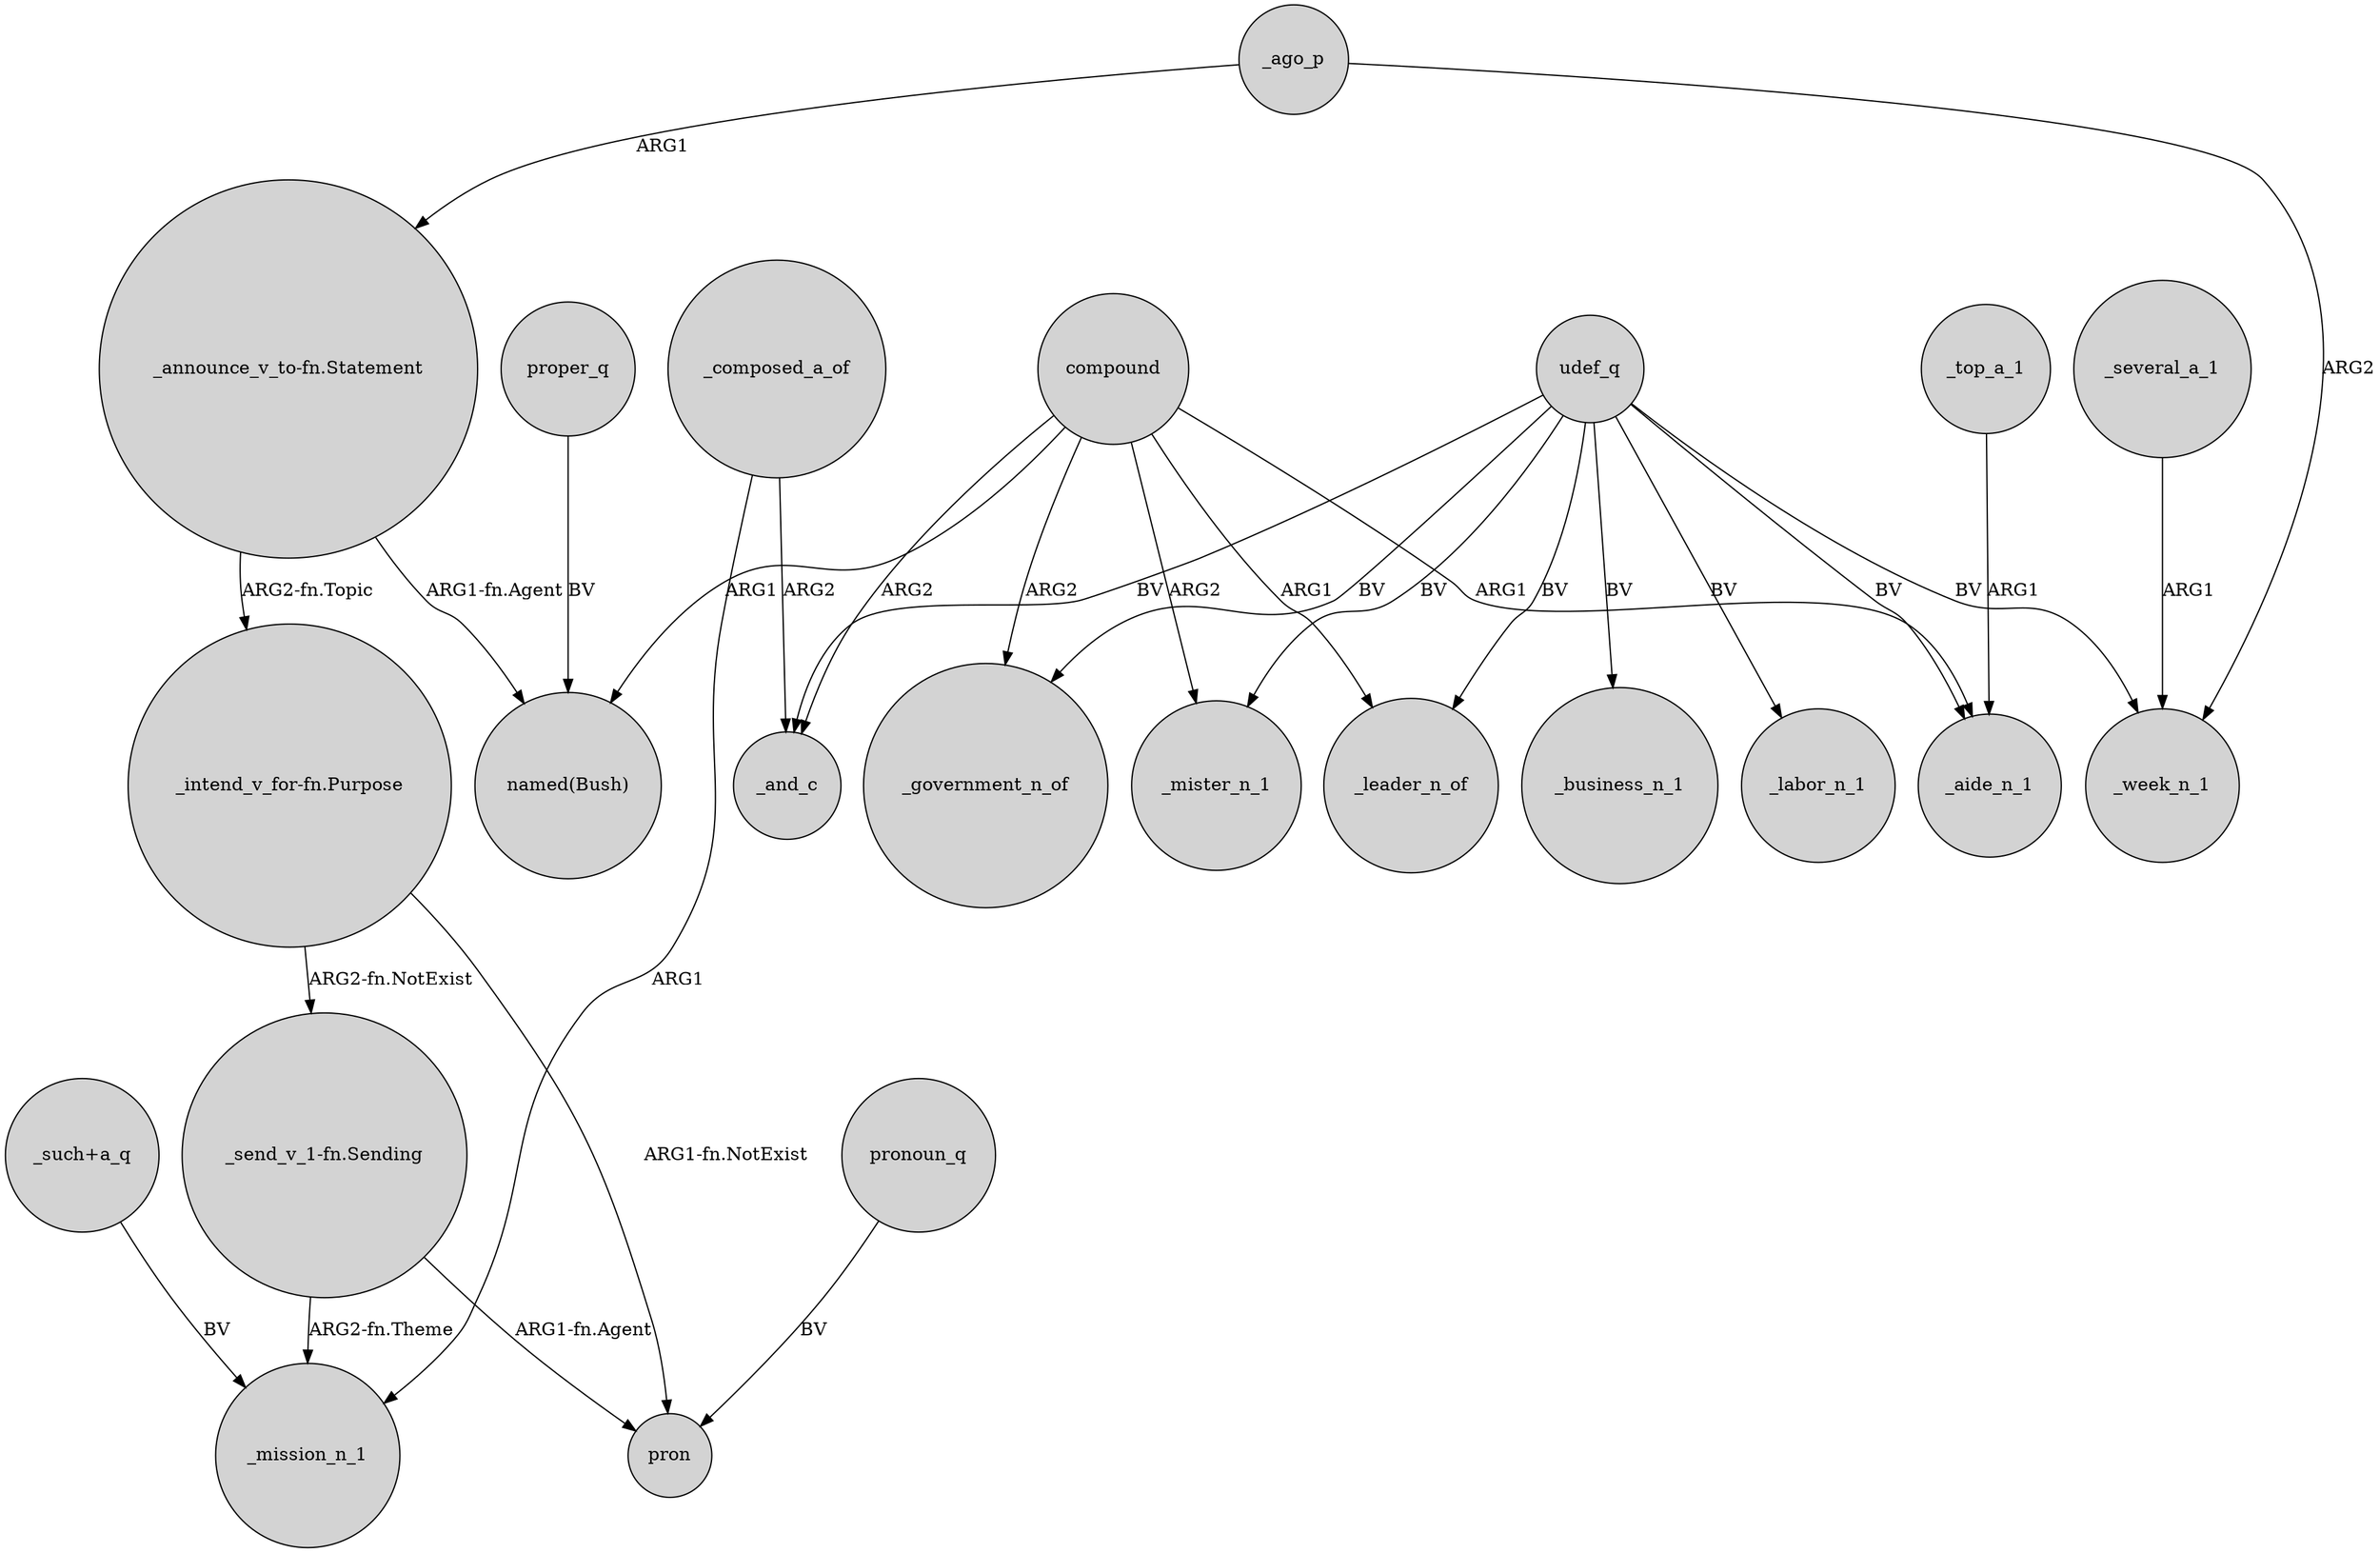 digraph {
	node [shape=circle style=filled]
	"_send_v_1-fn.Sending" -> _mission_n_1 [label="ARG2-fn.Theme"]
	compound -> _government_n_of [label=ARG2]
	udef_q -> _government_n_of [label=BV]
	compound -> _mister_n_1 [label=ARG2]
	udef_q -> _aide_n_1 [label=BV]
	_top_a_1 -> _aide_n_1 [label=ARG1]
	udef_q -> _mister_n_1 [label=BV]
	"_intend_v_for-fn.Purpose" -> "_send_v_1-fn.Sending" [label="ARG2-fn.NotExist"]
	compound -> _leader_n_of [label=ARG1]
	"_intend_v_for-fn.Purpose" -> pron [label="ARG1-fn.NotExist"]
	"_send_v_1-fn.Sending" -> pron [label="ARG1-fn.Agent"]
	udef_q -> _labor_n_1 [label=BV]
	_several_a_1 -> _week_n_1 [label=ARG1]
	pronoun_q -> pron [label=BV]
	_composed_a_of -> _mission_n_1 [label=ARG1]
	"_announce_v_to-fn.Statement" -> "_intend_v_for-fn.Purpose" [label="ARG2-fn.Topic"]
	compound -> _and_c [label=ARG2]
	"_announce_v_to-fn.Statement" -> "named(Bush)" [label="ARG1-fn.Agent"]
	udef_q -> _week_n_1 [label=BV]
	compound -> _aide_n_1 [label=ARG1]
	"_such+a_q" -> _mission_n_1 [label=BV]
	_composed_a_of -> _and_c [label=ARG2]
	proper_q -> "named(Bush)" [label=BV]
	_ago_p -> _week_n_1 [label=ARG2]
	udef_q -> _business_n_1 [label=BV]
	_ago_p -> "_announce_v_to-fn.Statement" [label=ARG1]
	udef_q -> _and_c [label=BV]
	udef_q -> _leader_n_of [label=BV]
	compound -> "named(Bush)" [label=ARG1]
}
